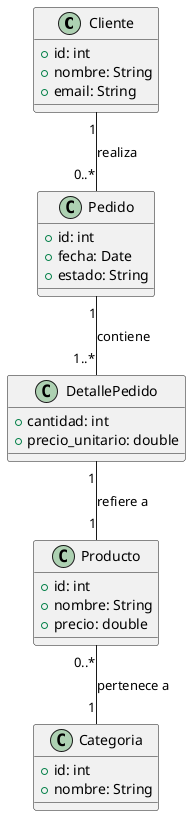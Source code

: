 @startuml
class Cliente {
    +id: int
    +nombre: String
    +email: String
}

class Pedido {
    +id: int
    +fecha: Date
    +estado: String
}

class Producto {
    +id: int
    +nombre: String
    +precio: double
}

class DetallePedido {
    +cantidad: int
    +precio_unitario: double
}

class Categoria {
    +id: int
    +nombre: String
}

' Relaciones
Cliente "1" -- "0..*" Pedido : realiza
Pedido "1" -- "1..*" DetallePedido : contiene
DetallePedido "1" -- "1" Producto : refiere a
Producto "0..*" -- "1" Categoria : pertenece a

@enduml